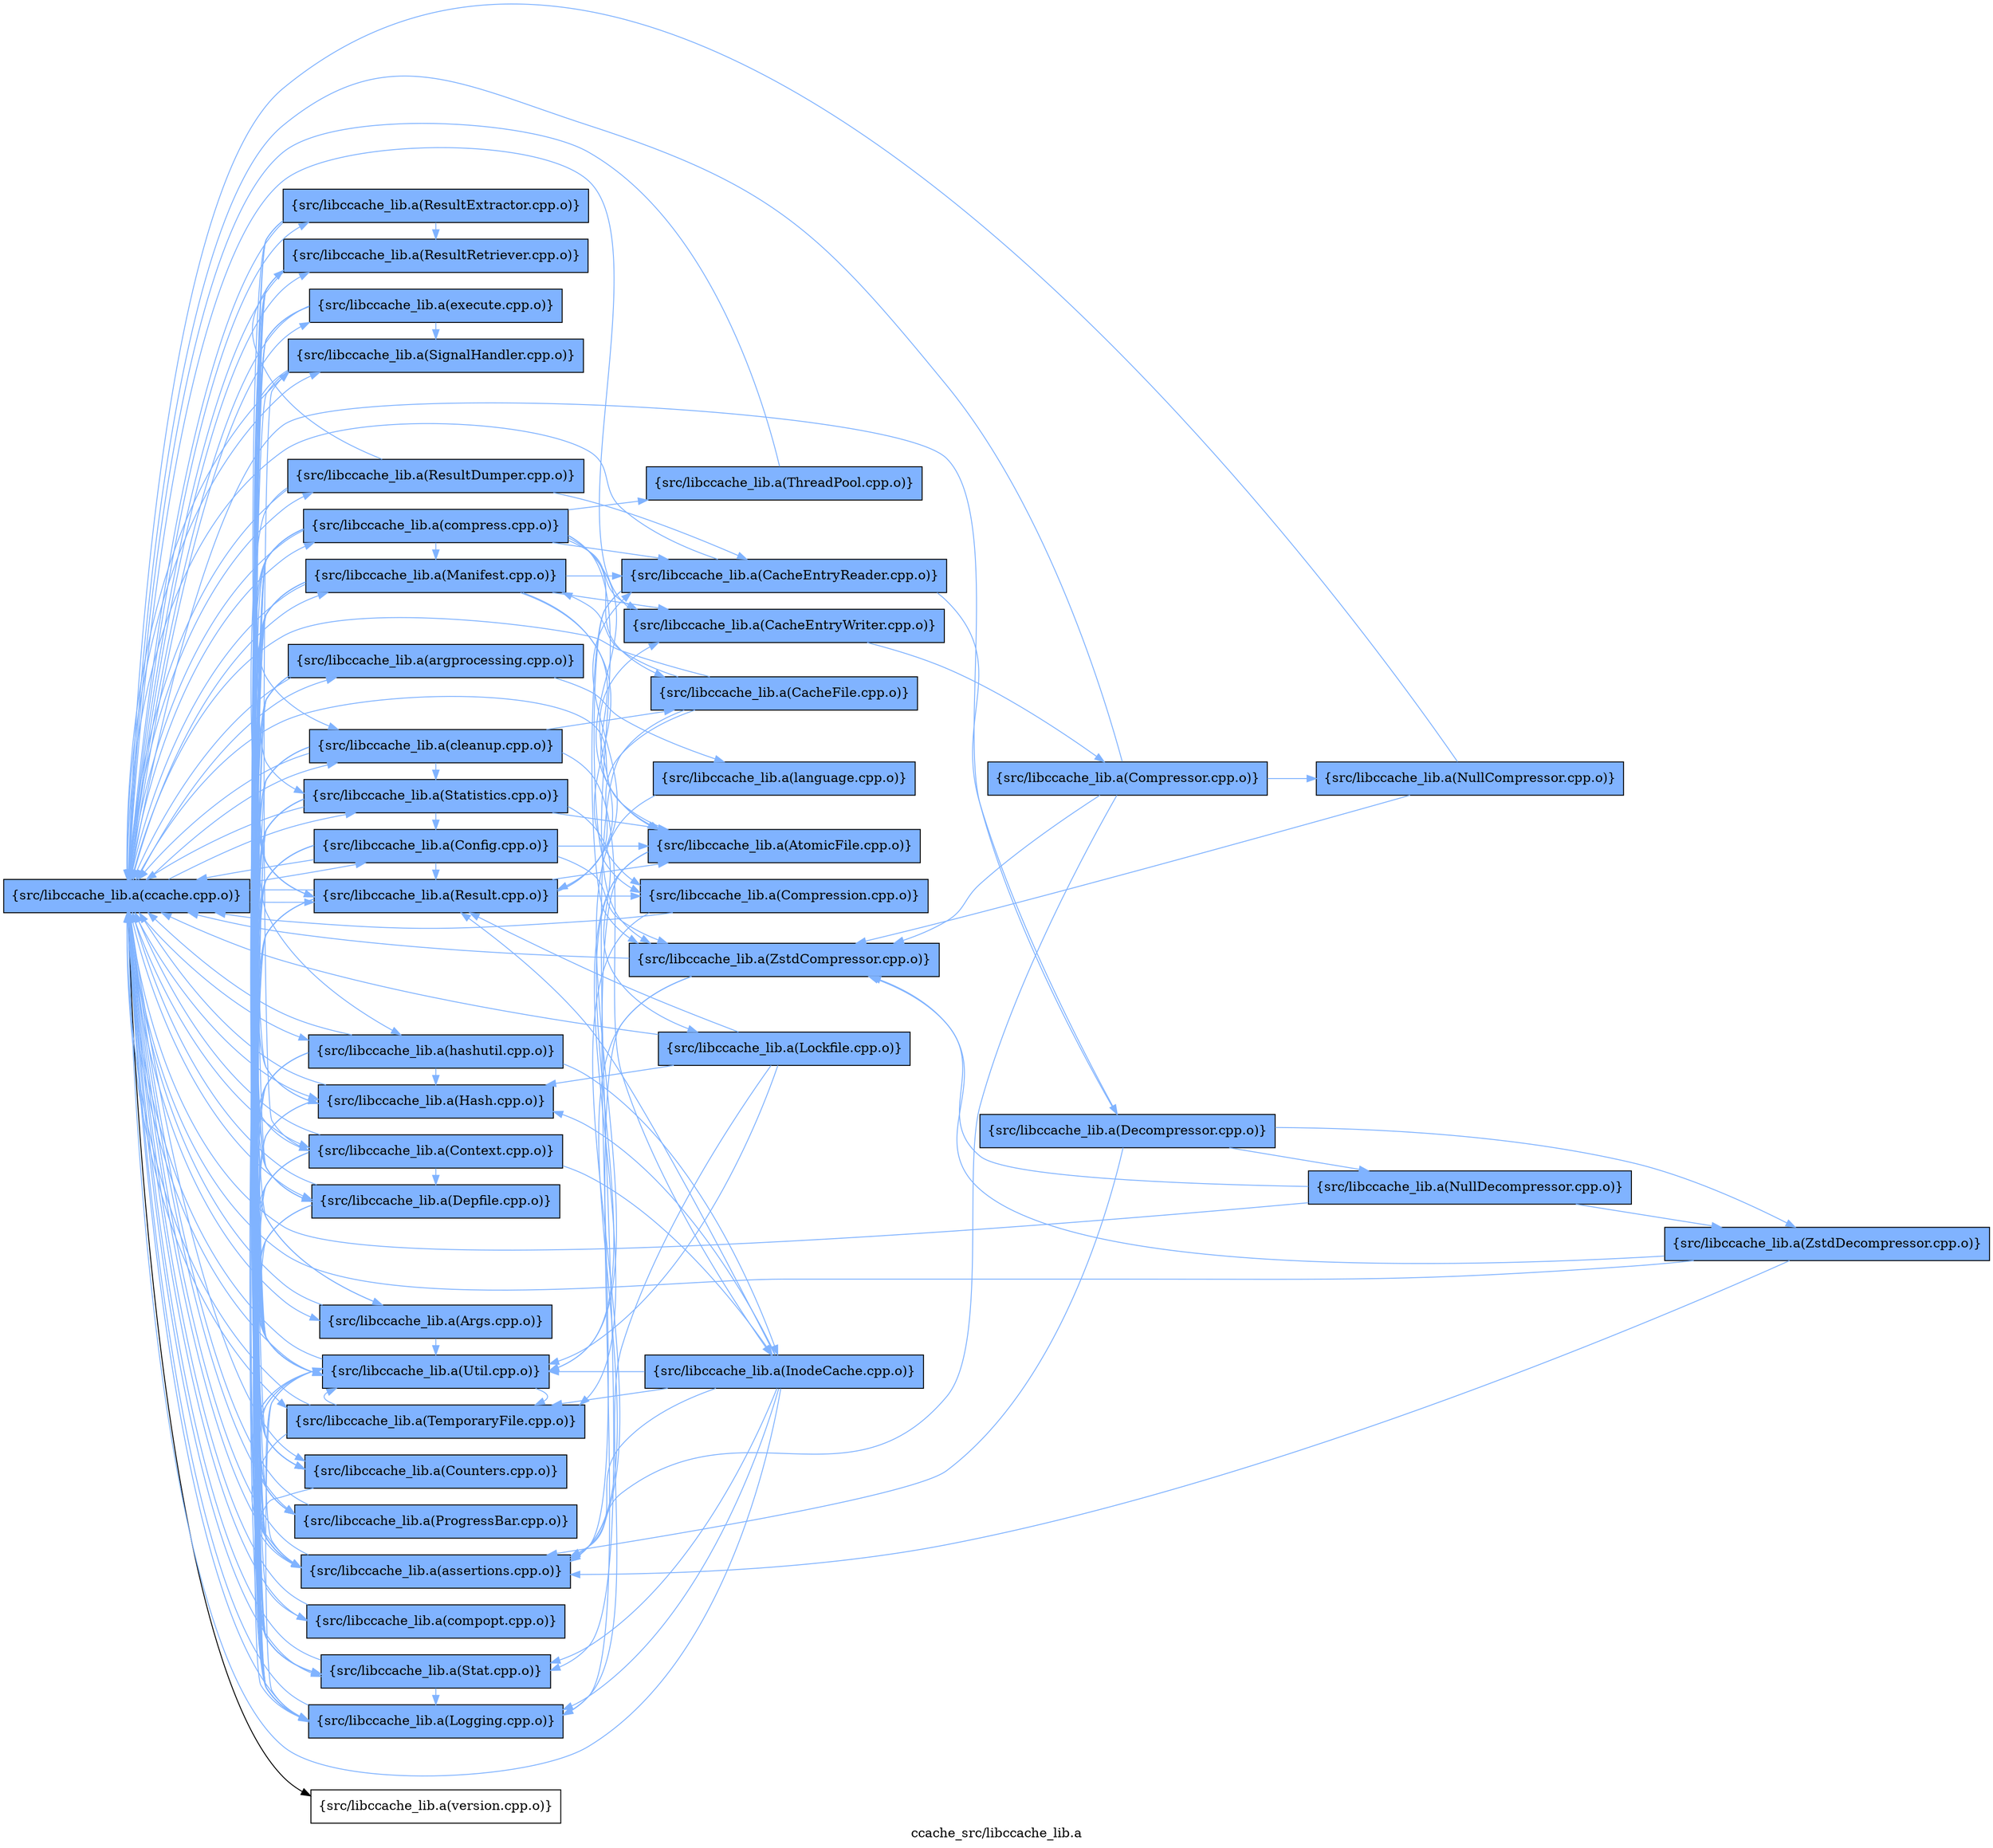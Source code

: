 digraph "ccache_src/libccache_lib.a" {
	label="ccache_src/libccache_lib.a";
	rankdir=LR;
	{ rank=same; Node0x55dc6d7d98d8;  }
	{ rank=same; Node0x55dc6d7d8c58; Node0x55dc6d7db318; Node0x55dc6d7da698; Node0x55dc6d7da468; Node0x55dc6d7d8e38; Node0x55dc6d7d9ab8; Node0x55dc6d7d9b08; Node0x55dc6d7da968; Node0x55dc6d7dab48; Node0x55dc6d7d9068; Node0x55dc6d7daa08; Node0x55dc6d7d90b8; Node0x55dc6d7d9c48; Node0x55dc6d7da9b8; Node0x55dc6d7da2d8; Node0x55dc6d7daf58; Node0x55dc6d7daeb8; Node0x55dc6d7d9568; Node0x55dc6d7d9c98; Node0x55dc6d7da4b8; Node0x55dc6d7da7d8; Node0x55dc6d7d8d98; Node0x55dc6d7d9a18; Node0x55dc6d7da788; Node0x55dc6d7db228; Node0x55dc6d7d9ba8;  }
	{ rank=same; Node0x55dc6d7d93d8; Node0x55dc6d7daaa8; Node0x55dc6d7d9108; Node0x55dc6d7d8f28; Node0x55dc6d7d9978; Node0x55dc6d7d9018; Node0x55dc6d7da6e8; Node0x55dc6d7d94c8; Node0x55dc6d7dafa8; Node0x55dc6d7d9bf8;  }
	{ rank=same; Node0x55dc6d7d9658; Node0x55dc6d7d9dd8;  }

	Node0x55dc6d7d98d8 [shape=record,shape=box,group=1,style=filled,fillcolor="0.600000 0.5 1",label="{src/libccache_lib.a(ccache.cpp.o)}"];
	Node0x55dc6d7d98d8 -> Node0x55dc6d7d8c58[color="0.600000 0.5 1"];
	Node0x55dc6d7d98d8 -> Node0x55dc6d7db318[color="0.600000 0.5 1"];
	Node0x55dc6d7d98d8 -> Node0x55dc6d7da698[color="0.600000 0.5 1"];
	Node0x55dc6d7d98d8 -> Node0x55dc6d7da468[color="0.600000 0.5 1"];
	Node0x55dc6d7d98d8 -> Node0x55dc6d7d8e38[color="0.600000 0.5 1"];
	Node0x55dc6d7d98d8 -> Node0x55dc6d7d9ab8[color="0.600000 0.5 1"];
	Node0x55dc6d7d98d8 -> Node0x55dc6d7d9b08[color="0.600000 0.5 1"];
	Node0x55dc6d7d98d8 -> Node0x55dc6d7da968[color="0.600000 0.5 1"];
	Node0x55dc6d7d98d8 -> Node0x55dc6d7dab48[color="0.600000 0.5 1"];
	Node0x55dc6d7d98d8 -> Node0x55dc6d7d9068[color="0.600000 0.5 1"];
	Node0x55dc6d7d98d8 -> Node0x55dc6d7daa08[color="0.600000 0.5 1"];
	Node0x55dc6d7d98d8 -> Node0x55dc6d7d90b8[color="0.600000 0.5 1"];
	Node0x55dc6d7d98d8 -> Node0x55dc6d7d9c48[color="0.600000 0.5 1"];
	Node0x55dc6d7d98d8 -> Node0x55dc6d7da9b8[color="0.600000 0.5 1"];
	Node0x55dc6d7d98d8 -> Node0x55dc6d7da2d8[color="0.600000 0.5 1"];
	Node0x55dc6d7d98d8 -> Node0x55dc6d7daf58[color="0.600000 0.5 1"];
	Node0x55dc6d7d98d8 -> Node0x55dc6d7daeb8[color="0.600000 0.5 1"];
	Node0x55dc6d7d98d8 -> Node0x55dc6d7d9568[color="0.600000 0.5 1"];
	Node0x55dc6d7d98d8 -> Node0x55dc6d7d9c98[color="0.600000 0.5 1"];
	Node0x55dc6d7d98d8 -> Node0x55dc6d7da4b8[color="0.600000 0.5 1"];
	Node0x55dc6d7d98d8 -> Node0x55dc6d7da7d8[color="0.600000 0.5 1"];
	Node0x55dc6d7d98d8 -> Node0x55dc6d7d8d98[color="0.600000 0.5 1"];
	Node0x55dc6d7d98d8 -> Node0x55dc6d7d9a18[color="0.600000 0.5 1"];
	Node0x55dc6d7d98d8 -> Node0x55dc6d7da788[color="0.600000 0.5 1"];
	Node0x55dc6d7d98d8 -> Node0x55dc6d7db228[color="0.600000 0.5 1"];
	Node0x55dc6d7d98d8 -> Node0x55dc6d7d9ba8;
	Node0x55dc6d7d8c58 [shape=record,shape=box,group=1,style=filled,fillcolor="0.600000 0.5 1",label="{src/libccache_lib.a(ProgressBar.cpp.o)}"];
	Node0x55dc6d7d8c58 -> Node0x55dc6d7d98d8[color="0.600000 0.5 1"];
	Node0x55dc6d7db318 [shape=record,shape=box,group=1,style=filled,fillcolor="0.600000 0.5 1",label="{src/libccache_lib.a(Counters.cpp.o)}"];
	Node0x55dc6d7db318 -> Node0x55dc6d7da698[color="0.600000 0.5 1"];
	Node0x55dc6d7da698 [shape=record,shape=box,group=1,style=filled,fillcolor="0.600000 0.5 1",label="{src/libccache_lib.a(assertions.cpp.o)}"];
	Node0x55dc6d7da698 -> Node0x55dc6d7d98d8[color="0.600000 0.5 1"];
	Node0x55dc6d7da698 -> Node0x55dc6d7da468[color="0.600000 0.5 1"];
	Node0x55dc6d7da468 [shape=record,shape=box,group=1,style=filled,fillcolor="0.600000 0.5 1",label="{src/libccache_lib.a(Util.cpp.o)}"];
	Node0x55dc6d7da468 -> Node0x55dc6d7d98d8[color="0.600000 0.5 1"];
	Node0x55dc6d7da468 -> Node0x55dc6d7d8c58[color="0.600000 0.5 1"];
	Node0x55dc6d7da468 -> Node0x55dc6d7da698[color="0.600000 0.5 1"];
	Node0x55dc6d7da468 -> Node0x55dc6d7d8e38[color="0.600000 0.5 1"];
	Node0x55dc6d7da468 -> Node0x55dc6d7d9ab8[color="0.600000 0.5 1"];
	Node0x55dc6d7da468 -> Node0x55dc6d7d9b08[color="0.600000 0.5 1"];
	Node0x55dc6d7d8e38 [shape=record,shape=box,group=1,style=filled,fillcolor="0.600000 0.5 1",label="{src/libccache_lib.a(Stat.cpp.o)}"];
	Node0x55dc6d7d8e38 -> Node0x55dc6d7d98d8[color="0.600000 0.5 1"];
	Node0x55dc6d7d8e38 -> Node0x55dc6d7d9ab8[color="0.600000 0.5 1"];
	Node0x55dc6d7d9ab8 [shape=record,shape=box,group=1,style=filled,fillcolor="0.600000 0.5 1",label="{src/libccache_lib.a(Logging.cpp.o)}"];
	Node0x55dc6d7d9ab8 -> Node0x55dc6d7d98d8[color="0.600000 0.5 1"];
	Node0x55dc6d7d9ab8 -> Node0x55dc6d7da468[color="0.600000 0.5 1"];
	Node0x55dc6d7d9b08 [shape=record,shape=box,group=1,style=filled,fillcolor="0.600000 0.5 1",label="{src/libccache_lib.a(TemporaryFile.cpp.o)}"];
	Node0x55dc6d7d9b08 -> Node0x55dc6d7d98d8[color="0.600000 0.5 1"];
	Node0x55dc6d7d9b08 -> Node0x55dc6d7da698[color="0.600000 0.5 1"];
	Node0x55dc6d7d9b08 -> Node0x55dc6d7da468[color="0.600000 0.5 1"];
	Node0x55dc6d7da968 [shape=record,shape=box,group=1,style=filled,fillcolor="0.600000 0.5 1",label="{src/libccache_lib.a(Args.cpp.o)}"];
	Node0x55dc6d7da968 -> Node0x55dc6d7d98d8[color="0.600000 0.5 1"];
	Node0x55dc6d7da968 -> Node0x55dc6d7da468[color="0.600000 0.5 1"];
	Node0x55dc6d7dab48 [shape=record,shape=box,group=1,style=filled,fillcolor="0.600000 0.5 1",label="{src/libccache_lib.a(Hash.cpp.o)}"];
	Node0x55dc6d7dab48 -> Node0x55dc6d7d98d8[color="0.600000 0.5 1"];
	Node0x55dc6d7dab48 -> Node0x55dc6d7da468[color="0.600000 0.5 1"];
	Node0x55dc6d7dab48 -> Node0x55dc6d7d9ab8[color="0.600000 0.5 1"];
	Node0x55dc6d7d9068 [shape=record,shape=box,group=1,style=filled,fillcolor="0.600000 0.5 1",label="{src/libccache_lib.a(Result.cpp.o)}"];
	Node0x55dc6d7d9068 -> Node0x55dc6d7d98d8[color="0.600000 0.5 1"];
	Node0x55dc6d7d9068 -> Node0x55dc6d7db318[color="0.600000 0.5 1"];
	Node0x55dc6d7d9068 -> Node0x55dc6d7da468[color="0.600000 0.5 1"];
	Node0x55dc6d7d9068 -> Node0x55dc6d7d8e38[color="0.600000 0.5 1"];
	Node0x55dc6d7d9068 -> Node0x55dc6d7d9ab8[color="0.600000 0.5 1"];
	Node0x55dc6d7d9068 -> Node0x55dc6d7d93d8[color="0.600000 0.5 1"];
	Node0x55dc6d7d9068 -> Node0x55dc6d7daaa8[color="0.600000 0.5 1"];
	Node0x55dc6d7d9068 -> Node0x55dc6d7d9108[color="0.600000 0.5 1"];
	Node0x55dc6d7d9068 -> Node0x55dc6d7d8f28[color="0.600000 0.5 1"];
	Node0x55dc6d7daa08 [shape=record,shape=box,group=1,style=filled,fillcolor="0.600000 0.5 1",label="{src/libccache_lib.a(ResultRetriever.cpp.o)}"];
	Node0x55dc6d7daa08 -> Node0x55dc6d7d98d8[color="0.600000 0.5 1"];
	Node0x55dc6d7daa08 -> Node0x55dc6d7da698[color="0.600000 0.5 1"];
	Node0x55dc6d7daa08 -> Node0x55dc6d7da468[color="0.600000 0.5 1"];
	Node0x55dc6d7daa08 -> Node0x55dc6d7d9ab8[color="0.600000 0.5 1"];
	Node0x55dc6d7daa08 -> Node0x55dc6d7d9068[color="0.600000 0.5 1"];
	Node0x55dc6d7daa08 -> Node0x55dc6d7d90b8[color="0.600000 0.5 1"];
	Node0x55dc6d7d90b8 [shape=record,shape=box,group=1,style=filled,fillcolor="0.600000 0.5 1",label="{src/libccache_lib.a(Depfile.cpp.o)}"];
	Node0x55dc6d7d90b8 -> Node0x55dc6d7d98d8[color="0.600000 0.5 1"];
	Node0x55dc6d7d90b8 -> Node0x55dc6d7da698[color="0.600000 0.5 1"];
	Node0x55dc6d7d90b8 -> Node0x55dc6d7da468[color="0.600000 0.5 1"];
	Node0x55dc6d7d90b8 -> Node0x55dc6d7d9ab8[color="0.600000 0.5 1"];
	Node0x55dc6d7d9c48 [shape=record,shape=box,group=1,style=filled,fillcolor="0.600000 0.5 1",label="{src/libccache_lib.a(Manifest.cpp.o)}"];
	Node0x55dc6d7d9c48 -> Node0x55dc6d7d98d8[color="0.600000 0.5 1"];
	Node0x55dc6d7d9c48 -> Node0x55dc6d7da468[color="0.600000 0.5 1"];
	Node0x55dc6d7d9c48 -> Node0x55dc6d7d8e38[color="0.600000 0.5 1"];
	Node0x55dc6d7d9c48 -> Node0x55dc6d7d9ab8[color="0.600000 0.5 1"];
	Node0x55dc6d7d9c48 -> Node0x55dc6d7dab48[color="0.600000 0.5 1"];
	Node0x55dc6d7d9c48 -> Node0x55dc6d7d9068[color="0.600000 0.5 1"];
	Node0x55dc6d7d9c48 -> Node0x55dc6d7d93d8[color="0.600000 0.5 1"];
	Node0x55dc6d7d9c48 -> Node0x55dc6d7daaa8[color="0.600000 0.5 1"];
	Node0x55dc6d7d9c48 -> Node0x55dc6d7d9108[color="0.600000 0.5 1"];
	Node0x55dc6d7d9c48 -> Node0x55dc6d7d8f28[color="0.600000 0.5 1"];
	Node0x55dc6d7d9c48 -> Node0x55dc6d7d90b8[color="0.600000 0.5 1"];
	Node0x55dc6d7d9c48 -> Node0x55dc6d7db228[color="0.600000 0.5 1"];
	Node0x55dc6d7da9b8 [shape=record,shape=box,group=1,style=filled,fillcolor="0.600000 0.5 1",label="{src/libccache_lib.a(Context.cpp.o)}"];
	Node0x55dc6d7da9b8 -> Node0x55dc6d7d98d8[color="0.600000 0.5 1"];
	Node0x55dc6d7da9b8 -> Node0x55dc6d7db318[color="0.600000 0.5 1"];
	Node0x55dc6d7da9b8 -> Node0x55dc6d7da468[color="0.600000 0.5 1"];
	Node0x55dc6d7da9b8 -> Node0x55dc6d7d9ab8[color="0.600000 0.5 1"];
	Node0x55dc6d7da9b8 -> Node0x55dc6d7d90b8[color="0.600000 0.5 1"];
	Node0x55dc6d7da9b8 -> Node0x55dc6d7da2d8[color="0.600000 0.5 1"];
	Node0x55dc6d7da9b8 -> Node0x55dc6d7d9978[color="0.600000 0.5 1"];
	Node0x55dc6d7da2d8 [shape=record,shape=box,group=1,style=filled,fillcolor="0.600000 0.5 1",label="{src/libccache_lib.a(SignalHandler.cpp.o)}"];
	Node0x55dc6d7da2d8 -> Node0x55dc6d7d98d8[color="0.600000 0.5 1"];
	Node0x55dc6d7da2d8 -> Node0x55dc6d7da698[color="0.600000 0.5 1"];
	Node0x55dc6d7da2d8 -> Node0x55dc6d7da9b8[color="0.600000 0.5 1"];
	Node0x55dc6d7daf58 [shape=record,shape=box,group=1,style=filled,fillcolor="0.600000 0.5 1",label="{src/libccache_lib.a(Statistics.cpp.o)}"];
	Node0x55dc6d7daf58 -> Node0x55dc6d7d98d8[color="0.600000 0.5 1"];
	Node0x55dc6d7daf58 -> Node0x55dc6d7d8c58[color="0.600000 0.5 1"];
	Node0x55dc6d7daf58 -> Node0x55dc6d7db318[color="0.600000 0.5 1"];
	Node0x55dc6d7daf58 -> Node0x55dc6d7da468[color="0.600000 0.5 1"];
	Node0x55dc6d7daf58 -> Node0x55dc6d7d8e38[color="0.600000 0.5 1"];
	Node0x55dc6d7daf58 -> Node0x55dc6d7d9ab8[color="0.600000 0.5 1"];
	Node0x55dc6d7daf58 -> Node0x55dc6d7dab48[color="0.600000 0.5 1"];
	Node0x55dc6d7daf58 -> Node0x55dc6d7daaa8[color="0.600000 0.5 1"];
	Node0x55dc6d7daf58 -> Node0x55dc6d7daeb8[color="0.600000 0.5 1"];
	Node0x55dc6d7daf58 -> Node0x55dc6d7d9018[color="0.600000 0.5 1"];
	Node0x55dc6d7daeb8 [shape=record,shape=box,group=1,style=filled,fillcolor="0.600000 0.5 1",label="{src/libccache_lib.a(Config.cpp.o)}"];
	Node0x55dc6d7daeb8 -> Node0x55dc6d7d98d8[color="0.600000 0.5 1"];
	Node0x55dc6d7daeb8 -> Node0x55dc6d7d8c58[color="0.600000 0.5 1"];
	Node0x55dc6d7daeb8 -> Node0x55dc6d7da698[color="0.600000 0.5 1"];
	Node0x55dc6d7daeb8 -> Node0x55dc6d7da468[color="0.600000 0.5 1"];
	Node0x55dc6d7daeb8 -> Node0x55dc6d7d8e38[color="0.600000 0.5 1"];
	Node0x55dc6d7daeb8 -> Node0x55dc6d7d9068[color="0.600000 0.5 1"];
	Node0x55dc6d7daeb8 -> Node0x55dc6d7da6e8[color="0.600000 0.5 1"];
	Node0x55dc6d7daeb8 -> Node0x55dc6d7daaa8[color="0.600000 0.5 1"];
	Node0x55dc6d7daeb8 -> Node0x55dc6d7d90b8[color="0.600000 0.5 1"];
	Node0x55dc6d7d9568 [shape=record,shape=box,group=1,style=filled,fillcolor="0.600000 0.5 1",label="{src/libccache_lib.a(argprocessing.cpp.o)}"];
	Node0x55dc6d7d9568 -> Node0x55dc6d7d98d8[color="0.600000 0.5 1"];
	Node0x55dc6d7d9568 -> Node0x55dc6d7da698[color="0.600000 0.5 1"];
	Node0x55dc6d7d9568 -> Node0x55dc6d7da468[color="0.600000 0.5 1"];
	Node0x55dc6d7d9568 -> Node0x55dc6d7d8e38[color="0.600000 0.5 1"];
	Node0x55dc6d7d9568 -> Node0x55dc6d7d9ab8[color="0.600000 0.5 1"];
	Node0x55dc6d7d9568 -> Node0x55dc6d7da968[color="0.600000 0.5 1"];
	Node0x55dc6d7d9568 -> Node0x55dc6d7d90b8[color="0.600000 0.5 1"];
	Node0x55dc6d7d9568 -> Node0x55dc6d7d8d98[color="0.600000 0.5 1"];
	Node0x55dc6d7d9568 -> Node0x55dc6d7d94c8[color="0.600000 0.5 1"];
	Node0x55dc6d7d9c98 [shape=record,shape=box,group=1,style=filled,fillcolor="0.600000 0.5 1",label="{src/libccache_lib.a(ResultDumper.cpp.o)}"];
	Node0x55dc6d7d9c98 -> Node0x55dc6d7d98d8[color="0.600000 0.5 1"];
	Node0x55dc6d7d9c98 -> Node0x55dc6d7d9068[color="0.600000 0.5 1"];
	Node0x55dc6d7d9c98 -> Node0x55dc6d7d8f28[color="0.600000 0.5 1"];
	Node0x55dc6d7d9c98 -> Node0x55dc6d7daa08[color="0.600000 0.5 1"];
	Node0x55dc6d7da4b8 [shape=record,shape=box,group=1,style=filled,fillcolor="0.600000 0.5 1",label="{src/libccache_lib.a(ResultExtractor.cpp.o)}"];
	Node0x55dc6d7da4b8 -> Node0x55dc6d7d98d8[color="0.600000 0.5 1"];
	Node0x55dc6d7da4b8 -> Node0x55dc6d7da698[color="0.600000 0.5 1"];
	Node0x55dc6d7da4b8 -> Node0x55dc6d7da468[color="0.600000 0.5 1"];
	Node0x55dc6d7da4b8 -> Node0x55dc6d7d9068[color="0.600000 0.5 1"];
	Node0x55dc6d7da4b8 -> Node0x55dc6d7daa08[color="0.600000 0.5 1"];
	Node0x55dc6d7da7d8 [shape=record,shape=box,group=1,style=filled,fillcolor="0.600000 0.5 1",label="{src/libccache_lib.a(cleanup.cpp.o)}"];
	Node0x55dc6d7da7d8 -> Node0x55dc6d7d98d8[color="0.600000 0.5 1"];
	Node0x55dc6d7da7d8 -> Node0x55dc6d7d8c58[color="0.600000 0.5 1"];
	Node0x55dc6d7da7d8 -> Node0x55dc6d7db318[color="0.600000 0.5 1"];
	Node0x55dc6d7da7d8 -> Node0x55dc6d7da468[color="0.600000 0.5 1"];
	Node0x55dc6d7da7d8 -> Node0x55dc6d7d9ab8[color="0.600000 0.5 1"];
	Node0x55dc6d7da7d8 -> Node0x55dc6d7daf58[color="0.600000 0.5 1"];
	Node0x55dc6d7da7d8 -> Node0x55dc6d7dafa8[color="0.600000 0.5 1"];
	Node0x55dc6d7da7d8 -> Node0x55dc6d7d9978[color="0.600000 0.5 1"];
	Node0x55dc6d7d8d98 [shape=record,shape=box,group=1,style=filled,fillcolor="0.600000 0.5 1",label="{src/libccache_lib.a(compopt.cpp.o)}"];
	Node0x55dc6d7d8d98 -> Node0x55dc6d7d98d8[color="0.600000 0.5 1"];
	Node0x55dc6d7d9a18 [shape=record,shape=box,group=1,style=filled,fillcolor="0.600000 0.5 1",label="{src/libccache_lib.a(compress.cpp.o)}"];
	Node0x55dc6d7d9a18 -> Node0x55dc6d7d98d8[color="0.600000 0.5 1"];
	Node0x55dc6d7d9a18 -> Node0x55dc6d7d8c58[color="0.600000 0.5 1"];
	Node0x55dc6d7d9a18 -> Node0x55dc6d7db318[color="0.600000 0.5 1"];
	Node0x55dc6d7d9a18 -> Node0x55dc6d7da698[color="0.600000 0.5 1"];
	Node0x55dc6d7d9a18 -> Node0x55dc6d7da468[color="0.600000 0.5 1"];
	Node0x55dc6d7d9a18 -> Node0x55dc6d7d8e38[color="0.600000 0.5 1"];
	Node0x55dc6d7d9a18 -> Node0x55dc6d7d9ab8[color="0.600000 0.5 1"];
	Node0x55dc6d7d9a18 -> Node0x55dc6d7d9068[color="0.600000 0.5 1"];
	Node0x55dc6d7d9a18 -> Node0x55dc6d7d93d8[color="0.600000 0.5 1"];
	Node0x55dc6d7d9a18 -> Node0x55dc6d7da6e8[color="0.600000 0.5 1"];
	Node0x55dc6d7d9a18 -> Node0x55dc6d7daaa8[color="0.600000 0.5 1"];
	Node0x55dc6d7d9a18 -> Node0x55dc6d7d8f28[color="0.600000 0.5 1"];
	Node0x55dc6d7d9a18 -> Node0x55dc6d7d9c48[color="0.600000 0.5 1"];
	Node0x55dc6d7d9a18 -> Node0x55dc6d7daf58[color="0.600000 0.5 1"];
	Node0x55dc6d7d9a18 -> Node0x55dc6d7da7d8[color="0.600000 0.5 1"];
	Node0x55dc6d7d9a18 -> Node0x55dc6d7dafa8[color="0.600000 0.5 1"];
	Node0x55dc6d7d9a18 -> Node0x55dc6d7d9bf8[color="0.600000 0.5 1"];
	Node0x55dc6d7da788 [shape=record,shape=box,group=1,style=filled,fillcolor="0.600000 0.5 1",label="{src/libccache_lib.a(execute.cpp.o)}"];
	Node0x55dc6d7da788 -> Node0x55dc6d7d98d8[color="0.600000 0.5 1"];
	Node0x55dc6d7da788 -> Node0x55dc6d7da698[color="0.600000 0.5 1"];
	Node0x55dc6d7da788 -> Node0x55dc6d7da468[color="0.600000 0.5 1"];
	Node0x55dc6d7da788 -> Node0x55dc6d7d8e38[color="0.600000 0.5 1"];
	Node0x55dc6d7da788 -> Node0x55dc6d7d9ab8[color="0.600000 0.5 1"];
	Node0x55dc6d7da788 -> Node0x55dc6d7da2d8[color="0.600000 0.5 1"];
	Node0x55dc6d7db228 [shape=record,shape=box,group=1,style=filled,fillcolor="0.600000 0.5 1",label="{src/libccache_lib.a(hashutil.cpp.o)}"];
	Node0x55dc6d7db228 -> Node0x55dc6d7d98d8[color="0.600000 0.5 1"];
	Node0x55dc6d7db228 -> Node0x55dc6d7da468[color="0.600000 0.5 1"];
	Node0x55dc6d7db228 -> Node0x55dc6d7d8e38[color="0.600000 0.5 1"];
	Node0x55dc6d7db228 -> Node0x55dc6d7d9ab8[color="0.600000 0.5 1"];
	Node0x55dc6d7db228 -> Node0x55dc6d7da968[color="0.600000 0.5 1"];
	Node0x55dc6d7db228 -> Node0x55dc6d7dab48[color="0.600000 0.5 1"];
	Node0x55dc6d7db228 -> Node0x55dc6d7d9978[color="0.600000 0.5 1"];
	Node0x55dc6d7d9ba8 [shape=record,shape=box,group=0,label="{src/libccache_lib.a(version.cpp.o)}"];
	Node0x55dc6d7d93d8 [shape=record,shape=box,group=1,style=filled,fillcolor="0.600000 0.5 1",label="{src/libccache_lib.a(CacheEntryWriter.cpp.o)}"];
	Node0x55dc6d7d93d8 -> Node0x55dc6d7d98d8[color="0.600000 0.5 1"];
	Node0x55dc6d7d93d8 -> Node0x55dc6d7d9658[color="0.600000 0.5 1"];
	Node0x55dc6d7daaa8 [shape=record,shape=box,group=1,style=filled,fillcolor="0.600000 0.5 1",label="{src/libccache_lib.a(AtomicFile.cpp.o)}"];
	Node0x55dc6d7daaa8 -> Node0x55dc6d7d98d8[color="0.600000 0.5 1"];
	Node0x55dc6d7daaa8 -> Node0x55dc6d7da698[color="0.600000 0.5 1"];
	Node0x55dc6d7daaa8 -> Node0x55dc6d7da468[color="0.600000 0.5 1"];
	Node0x55dc6d7daaa8 -> Node0x55dc6d7d9b08[color="0.600000 0.5 1"];
	Node0x55dc6d7d9108 [shape=record,shape=box,group=1,style=filled,fillcolor="0.600000 0.5 1",label="{src/libccache_lib.a(Compression.cpp.o)}"];
	Node0x55dc6d7d9108 -> Node0x55dc6d7d98d8[color="0.600000 0.5 1"];
	Node0x55dc6d7d9108 -> Node0x55dc6d7da698[color="0.600000 0.5 1"];
	Node0x55dc6d7d8f28 [shape=record,shape=box,group=1,style=filled,fillcolor="0.600000 0.5 1",label="{src/libccache_lib.a(CacheEntryReader.cpp.o)}"];
	Node0x55dc6d7d8f28 -> Node0x55dc6d7d98d8[color="0.600000 0.5 1"];
	Node0x55dc6d7d8f28 -> Node0x55dc6d7da6e8[color="0.600000 0.5 1"];
	Node0x55dc6d7d8f28 -> Node0x55dc6d7d9108[color="0.600000 0.5 1"];
	Node0x55dc6d7d8f28 -> Node0x55dc6d7d9dd8[color="0.600000 0.5 1"];
	Node0x55dc6d7d9658 [shape=record,shape=box,group=1,style=filled,fillcolor="0.600000 0.5 1",label="{src/libccache_lib.a(Compressor.cpp.o)}"];
	Node0x55dc6d7d9658 -> Node0x55dc6d7d98d8[color="0.600000 0.5 1"];
	Node0x55dc6d7d9658 -> Node0x55dc6d7da698[color="0.600000 0.5 1"];
	Node0x55dc6d7d9658 -> Node0x55dc6d7da6e8[color="0.600000 0.5 1"];
	Node0x55dc6d7d9658 -> Node0x55dc6d7da3c8[color="0.600000 0.5 1"];
	Node0x55dc6d7da6e8 [shape=record,shape=box,group=1,style=filled,fillcolor="0.600000 0.5 1",label="{src/libccache_lib.a(ZstdCompressor.cpp.o)}"];
	Node0x55dc6d7da6e8 -> Node0x55dc6d7d98d8[color="0.600000 0.5 1"];
	Node0x55dc6d7da6e8 -> Node0x55dc6d7da698[color="0.600000 0.5 1"];
	Node0x55dc6d7da6e8 -> Node0x55dc6d7d9ab8[color="0.600000 0.5 1"];
	Node0x55dc6d7da3c8 [shape=record,shape=box,group=1,style=filled,fillcolor="0.600000 0.5 1",label="{src/libccache_lib.a(NullCompressor.cpp.o)}"];
	Node0x55dc6d7da3c8 -> Node0x55dc6d7d98d8[color="0.600000 0.5 1"];
	Node0x55dc6d7da3c8 -> Node0x55dc6d7da6e8[color="0.600000 0.5 1"];
	Node0x55dc6d7d9dd8 [shape=record,shape=box,group=1,style=filled,fillcolor="0.600000 0.5 1",label="{src/libccache_lib.a(Decompressor.cpp.o)}"];
	Node0x55dc6d7d9dd8 -> Node0x55dc6d7d98d8[color="0.600000 0.5 1"];
	Node0x55dc6d7d9dd8 -> Node0x55dc6d7da698[color="0.600000 0.5 1"];
	Node0x55dc6d7d9dd8 -> Node0x55dc6d7da738[color="0.600000 0.5 1"];
	Node0x55dc6d7d9dd8 -> Node0x55dc6d7db3b8[color="0.600000 0.5 1"];
	Node0x55dc6d7da738 [shape=record,shape=box,group=1,style=filled,fillcolor="0.600000 0.5 1",label="{src/libccache_lib.a(ZstdDecompressor.cpp.o)}"];
	Node0x55dc6d7da738 -> Node0x55dc6d7d98d8[color="0.600000 0.5 1"];
	Node0x55dc6d7da738 -> Node0x55dc6d7da698[color="0.600000 0.5 1"];
	Node0x55dc6d7da738 -> Node0x55dc6d7da6e8[color="0.600000 0.5 1"];
	Node0x55dc6d7db3b8 [shape=record,shape=box,group=1,style=filled,fillcolor="0.600000 0.5 1",label="{src/libccache_lib.a(NullDecompressor.cpp.o)}"];
	Node0x55dc6d7db3b8 -> Node0x55dc6d7d98d8[color="0.600000 0.5 1"];
	Node0x55dc6d7db3b8 -> Node0x55dc6d7da6e8[color="0.600000 0.5 1"];
	Node0x55dc6d7db3b8 -> Node0x55dc6d7da738[color="0.600000 0.5 1"];
	Node0x55dc6d7d9978 [shape=record,shape=box,group=1,style=filled,fillcolor="0.600000 0.5 1",label="{src/libccache_lib.a(InodeCache.cpp.o)}"];
	Node0x55dc6d7d9978 -> Node0x55dc6d7d98d8[color="0.600000 0.5 1"];
	Node0x55dc6d7d9978 -> Node0x55dc6d7da698[color="0.600000 0.5 1"];
	Node0x55dc6d7d9978 -> Node0x55dc6d7da468[color="0.600000 0.5 1"];
	Node0x55dc6d7d9978 -> Node0x55dc6d7d8e38[color="0.600000 0.5 1"];
	Node0x55dc6d7d9978 -> Node0x55dc6d7d9ab8[color="0.600000 0.5 1"];
	Node0x55dc6d7d9978 -> Node0x55dc6d7d9b08[color="0.600000 0.5 1"];
	Node0x55dc6d7d9978 -> Node0x55dc6d7dab48[color="0.600000 0.5 1"];
	Node0x55dc6d7d9978 -> Node0x55dc6d7d9068[color="0.600000 0.5 1"];
	Node0x55dc6d7d9018 [shape=record,shape=box,group=1,style=filled,fillcolor="0.600000 0.5 1",label="{src/libccache_lib.a(Lockfile.cpp.o)}"];
	Node0x55dc6d7d9018 -> Node0x55dc6d7d98d8[color="0.600000 0.5 1"];
	Node0x55dc6d7d9018 -> Node0x55dc6d7da468[color="0.600000 0.5 1"];
	Node0x55dc6d7d9018 -> Node0x55dc6d7d9ab8[color="0.600000 0.5 1"];
	Node0x55dc6d7d9018 -> Node0x55dc6d7dab48[color="0.600000 0.5 1"];
	Node0x55dc6d7d9018 -> Node0x55dc6d7d9068[color="0.600000 0.5 1"];
	Node0x55dc6d7d94c8 [shape=record,shape=box,group=1,style=filled,fillcolor="0.600000 0.5 1",label="{src/libccache_lib.a(language.cpp.o)}"];
	Node0x55dc6d7d94c8 -> Node0x55dc6d7da468[color="0.600000 0.5 1"];
	Node0x55dc6d7dafa8 [shape=record,shape=box,group=1,style=filled,fillcolor="0.600000 0.5 1",label="{src/libccache_lib.a(CacheFile.cpp.o)}"];
	Node0x55dc6d7dafa8 -> Node0x55dc6d7d98d8[color="0.600000 0.5 1"];
	Node0x55dc6d7dafa8 -> Node0x55dc6d7d8e38[color="0.600000 0.5 1"];
	Node0x55dc6d7dafa8 -> Node0x55dc6d7d9068[color="0.600000 0.5 1"];
	Node0x55dc6d7dafa8 -> Node0x55dc6d7d9c48[color="0.600000 0.5 1"];
	Node0x55dc6d7d9bf8 [shape=record,shape=box,group=1,style=filled,fillcolor="0.600000 0.5 1",label="{src/libccache_lib.a(ThreadPool.cpp.o)}"];
	Node0x55dc6d7d9bf8 -> Node0x55dc6d7d98d8[color="0.600000 0.5 1"];
}
